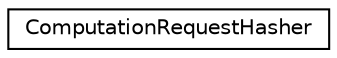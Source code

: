 digraph "Graphical Class Hierarchy"
{
  edge [fontname="Helvetica",fontsize="10",labelfontname="Helvetica",labelfontsize="10"];
  node [fontname="Helvetica",fontsize="10",shape=record];
  rankdir="LR";
  Node0 [label="ComputationRequestHasher",height=0.2,width=0.4,color="black", fillcolor="white", style="filled",URL="$structkaldi_1_1nnet3_1_1ComputationRequestHasher.html"];
}

